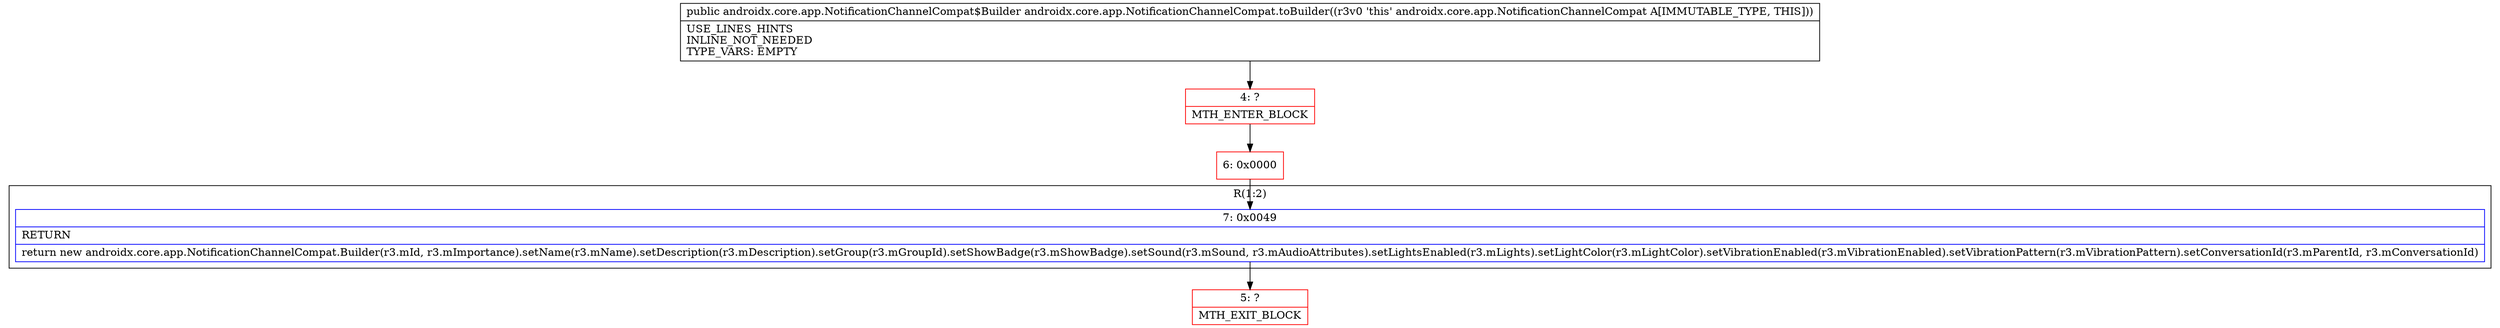 digraph "CFG forandroidx.core.app.NotificationChannelCompat.toBuilder()Landroidx\/core\/app\/NotificationChannelCompat$Builder;" {
subgraph cluster_Region_1694625986 {
label = "R(1:2)";
node [shape=record,color=blue];
Node_7 [shape=record,label="{7\:\ 0x0049|RETURN\l|return new androidx.core.app.NotificationChannelCompat.Builder(r3.mId, r3.mImportance).setName(r3.mName).setDescription(r3.mDescription).setGroup(r3.mGroupId).setShowBadge(r3.mShowBadge).setSound(r3.mSound, r3.mAudioAttributes).setLightsEnabled(r3.mLights).setLightColor(r3.mLightColor).setVibrationEnabled(r3.mVibrationEnabled).setVibrationPattern(r3.mVibrationPattern).setConversationId(r3.mParentId, r3.mConversationId)\l}"];
}
Node_4 [shape=record,color=red,label="{4\:\ ?|MTH_ENTER_BLOCK\l}"];
Node_6 [shape=record,color=red,label="{6\:\ 0x0000}"];
Node_5 [shape=record,color=red,label="{5\:\ ?|MTH_EXIT_BLOCK\l}"];
MethodNode[shape=record,label="{public androidx.core.app.NotificationChannelCompat$Builder androidx.core.app.NotificationChannelCompat.toBuilder((r3v0 'this' androidx.core.app.NotificationChannelCompat A[IMMUTABLE_TYPE, THIS]))  | USE_LINES_HINTS\lINLINE_NOT_NEEDED\lTYPE_VARS: EMPTY\l}"];
MethodNode -> Node_4;Node_7 -> Node_5;
Node_4 -> Node_6;
Node_6 -> Node_7;
}

